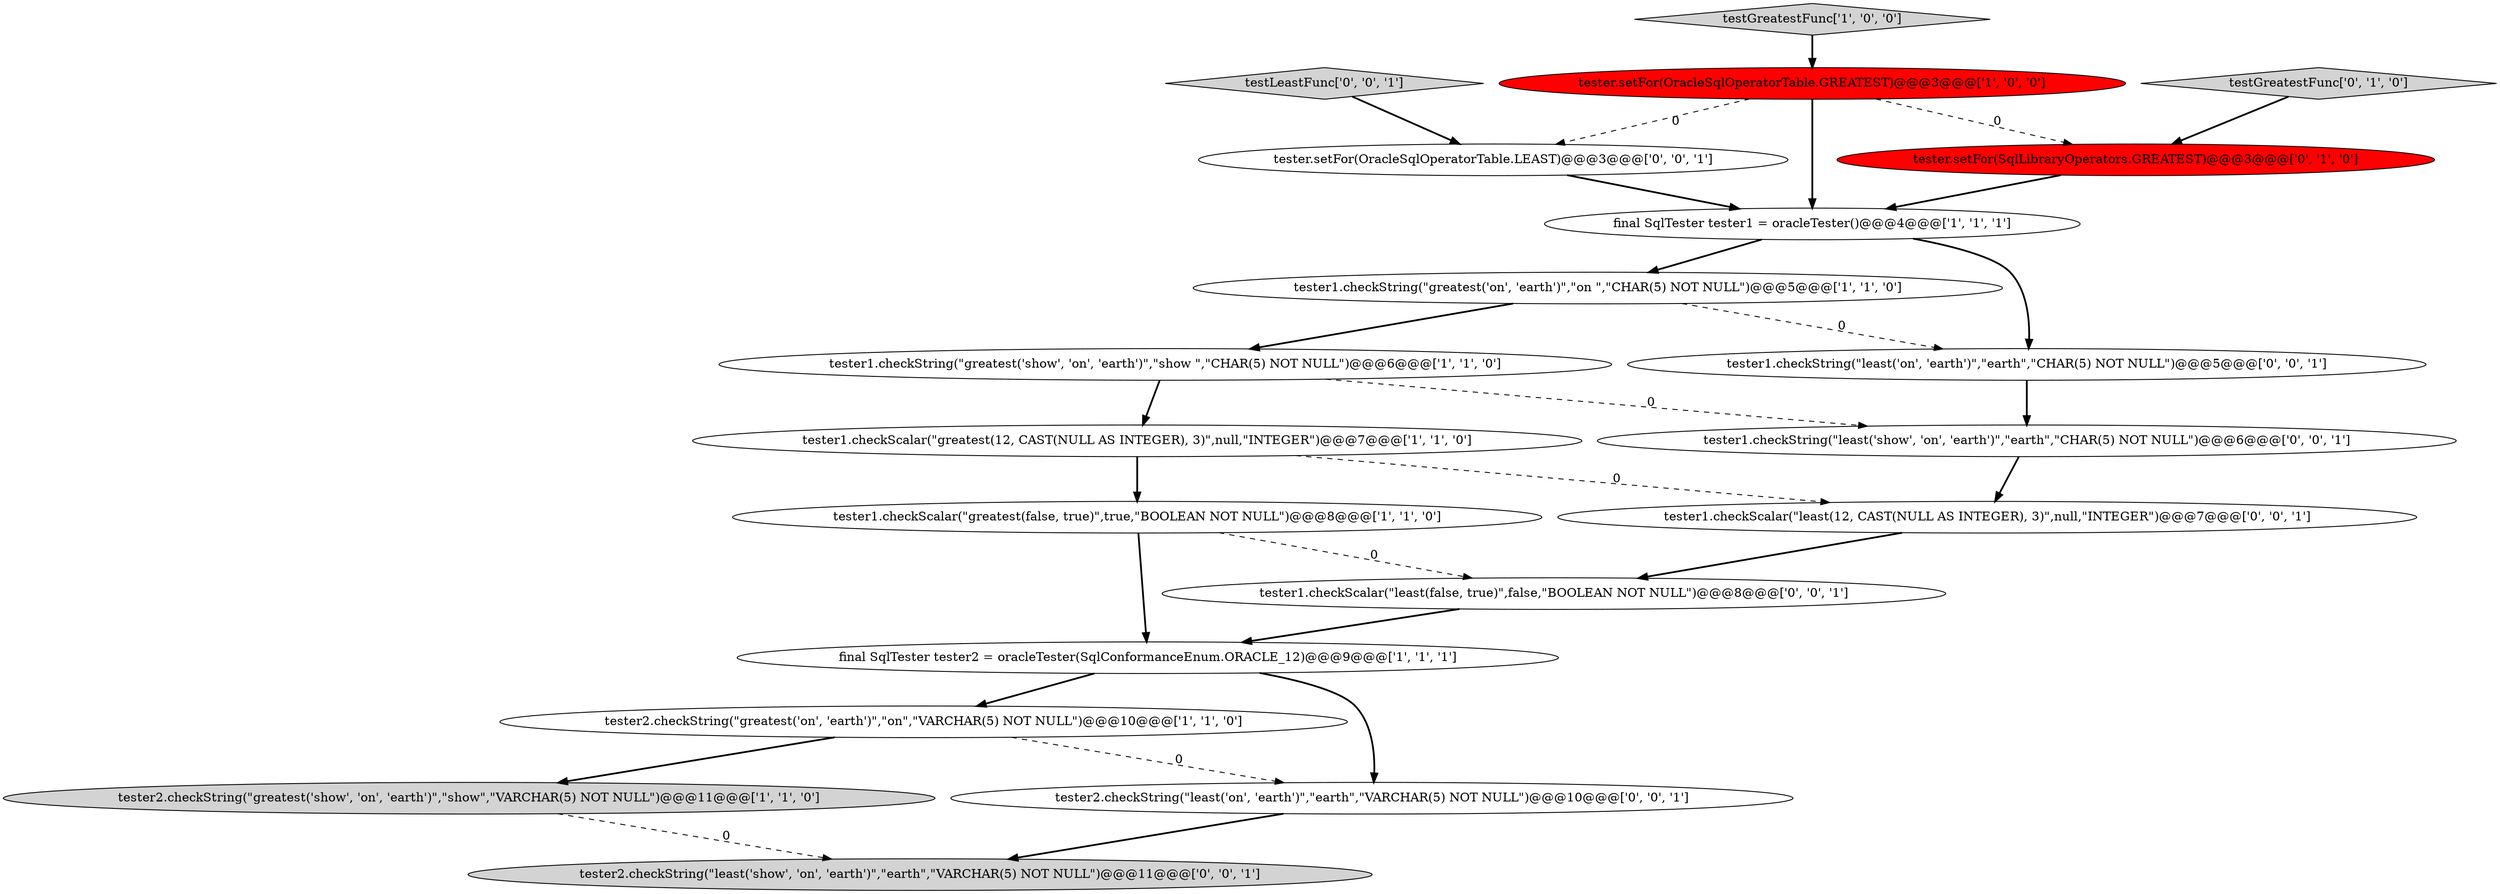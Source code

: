 digraph {
7 [style = filled, label = "tester1.checkScalar(\"greatest(false, true)\",true,\"BOOLEAN NOT NULL\")@@@8@@@['1', '1', '0']", fillcolor = white, shape = ellipse image = "AAA0AAABBB1BBB"];
13 [style = filled, label = "tester1.checkScalar(\"least(false, true)\",false,\"BOOLEAN NOT NULL\")@@@8@@@['0', '0', '1']", fillcolor = white, shape = ellipse image = "AAA0AAABBB3BBB"];
12 [style = filled, label = "tester.setFor(OracleSqlOperatorTable.LEAST)@@@3@@@['0', '0', '1']", fillcolor = white, shape = ellipse image = "AAA0AAABBB3BBB"];
18 [style = filled, label = "tester2.checkString(\"least('on', 'earth')\",\"earth\",\"VARCHAR(5) NOT NULL\")@@@10@@@['0', '0', '1']", fillcolor = white, shape = ellipse image = "AAA0AAABBB3BBB"];
17 [style = filled, label = "tester1.checkString(\"least('show', 'on', 'earth')\",\"earth\",\"CHAR(5) NOT NULL\")@@@6@@@['0', '0', '1']", fillcolor = white, shape = ellipse image = "AAA0AAABBB3BBB"];
3 [style = filled, label = "tester2.checkString(\"greatest('on', 'earth')\",\"on\",\"VARCHAR(5) NOT NULL\")@@@10@@@['1', '1', '0']", fillcolor = white, shape = ellipse image = "AAA0AAABBB1BBB"];
5 [style = filled, label = "tester1.checkString(\"greatest('on', 'earth')\",\"on \",\"CHAR(5) NOT NULL\")@@@5@@@['1', '1', '0']", fillcolor = white, shape = ellipse image = "AAA0AAABBB1BBB"];
8 [style = filled, label = "testGreatestFunc['1', '0', '0']", fillcolor = lightgray, shape = diamond image = "AAA0AAABBB1BBB"];
9 [style = filled, label = "tester2.checkString(\"greatest('show', 'on', 'earth')\",\"show\",\"VARCHAR(5) NOT NULL\")@@@11@@@['1', '1', '0']", fillcolor = lightgray, shape = ellipse image = "AAA0AAABBB1BBB"];
10 [style = filled, label = "tester.setFor(SqlLibraryOperators.GREATEST)@@@3@@@['0', '1', '0']", fillcolor = red, shape = ellipse image = "AAA1AAABBB2BBB"];
11 [style = filled, label = "testGreatestFunc['0', '1', '0']", fillcolor = lightgray, shape = diamond image = "AAA0AAABBB2BBB"];
14 [style = filled, label = "tester2.checkString(\"least('show', 'on', 'earth')\",\"earth\",\"VARCHAR(5) NOT NULL\")@@@11@@@['0', '0', '1']", fillcolor = lightgray, shape = ellipse image = "AAA0AAABBB3BBB"];
15 [style = filled, label = "tester1.checkScalar(\"least(12, CAST(NULL AS INTEGER), 3)\",null,\"INTEGER\")@@@7@@@['0', '0', '1']", fillcolor = white, shape = ellipse image = "AAA0AAABBB3BBB"];
1 [style = filled, label = "final SqlTester tester1 = oracleTester()@@@4@@@['1', '1', '1']", fillcolor = white, shape = ellipse image = "AAA0AAABBB1BBB"];
16 [style = filled, label = "testLeastFunc['0', '0', '1']", fillcolor = lightgray, shape = diamond image = "AAA0AAABBB3BBB"];
19 [style = filled, label = "tester1.checkString(\"least('on', 'earth')\",\"earth\",\"CHAR(5) NOT NULL\")@@@5@@@['0', '0', '1']", fillcolor = white, shape = ellipse image = "AAA0AAABBB3BBB"];
6 [style = filled, label = "tester1.checkScalar(\"greatest(12, CAST(NULL AS INTEGER), 3)\",null,\"INTEGER\")@@@7@@@['1', '1', '0']", fillcolor = white, shape = ellipse image = "AAA0AAABBB1BBB"];
4 [style = filled, label = "final SqlTester tester2 = oracleTester(SqlConformanceEnum.ORACLE_12)@@@9@@@['1', '1', '1']", fillcolor = white, shape = ellipse image = "AAA0AAABBB1BBB"];
2 [style = filled, label = "tester1.checkString(\"greatest('show', 'on', 'earth')\",\"show \",\"CHAR(5) NOT NULL\")@@@6@@@['1', '1', '0']", fillcolor = white, shape = ellipse image = "AAA0AAABBB1BBB"];
0 [style = filled, label = "tester.setFor(OracleSqlOperatorTable.GREATEST)@@@3@@@['1', '0', '0']", fillcolor = red, shape = ellipse image = "AAA1AAABBB1BBB"];
1->5 [style = bold, label=""];
4->3 [style = bold, label=""];
15->13 [style = bold, label=""];
2->6 [style = bold, label=""];
3->18 [style = dashed, label="0"];
4->18 [style = bold, label=""];
19->17 [style = bold, label=""];
7->4 [style = bold, label=""];
0->12 [style = dashed, label="0"];
12->1 [style = bold, label=""];
2->17 [style = dashed, label="0"];
0->10 [style = dashed, label="0"];
8->0 [style = bold, label=""];
3->9 [style = bold, label=""];
5->2 [style = bold, label=""];
9->14 [style = dashed, label="0"];
6->15 [style = dashed, label="0"];
11->10 [style = bold, label=""];
0->1 [style = bold, label=""];
17->15 [style = bold, label=""];
7->13 [style = dashed, label="0"];
6->7 [style = bold, label=""];
1->19 [style = bold, label=""];
10->1 [style = bold, label=""];
5->19 [style = dashed, label="0"];
16->12 [style = bold, label=""];
18->14 [style = bold, label=""];
13->4 [style = bold, label=""];
}
